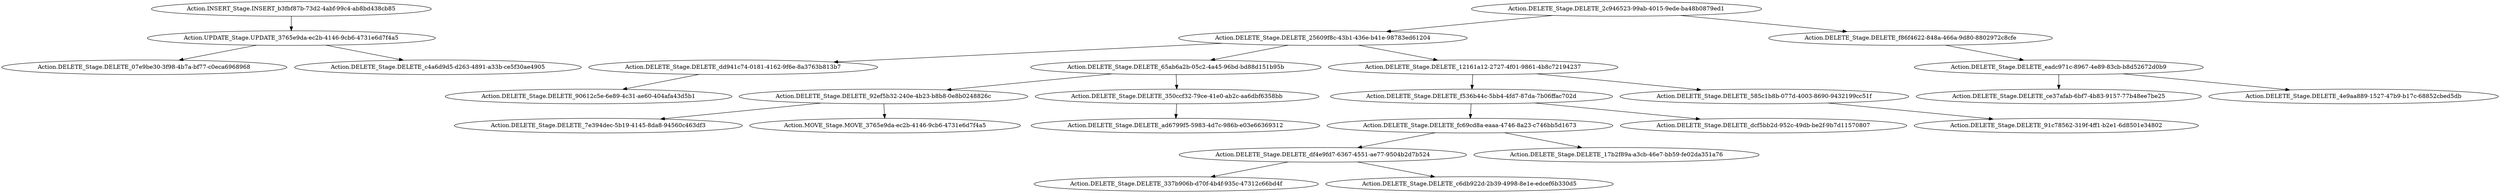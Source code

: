 strict digraph  {
"Action.INSERT_Stage.INSERT_b3fbf87b-73d2-4abf-99c4-ab8bd438cb85";
"Action.DELETE_Stage.DELETE_dd941c74-0181-4162-9f6e-8a3763b813b7";
"Action.DELETE_Stage.DELETE_92ef5b32-240e-4b23-b8b8-0e8b0248826c";
"Action.DELETE_Stage.DELETE_350ccf32-79ce-41e0-ab2c-aa6dbf6358bb";
"Action.DELETE_Stage.DELETE_65ab6a2b-05c2-4a45-96bd-bd88d151b95b";
"Action.DELETE_Stage.DELETE_df4e9fd7-6367-4551-ae77-9504b2d7b524";
"Action.DELETE_Stage.DELETE_fc69cd8a-eaaa-4746-8a23-c746bb5d1673";
"Action.DELETE_Stage.DELETE_f536b44c-5bb4-4fd7-87da-7b06ffac702d";
"Action.DELETE_Stage.DELETE_585c1b8b-077d-4003-8690-9432199cc51f";
"Action.DELETE_Stage.DELETE_12161a12-2727-4f01-9861-4b8c72194237";
"Action.DELETE_Stage.DELETE_25609f8c-43b1-436e-b41e-98783ed61204";
"Action.DELETE_Stage.DELETE_eadc971c-8967-4e89-83cb-b8d52672d0b9";
"Action.DELETE_Stage.DELETE_f86f4622-848a-466a-9d80-8802972c8cfe";
"Action.DELETE_Stage.DELETE_2c946523-99ab-4015-9ede-ba48b0879ed1";
"Action.UPDATE_Stage.UPDATE_3765e9da-ec2b-4146-9cb6-4731e6d7f4a5";
"Action.DELETE_Stage.DELETE_90612c5e-6e89-4c31-ae60-404afa43d5b1";
"Action.DELETE_Stage.DELETE_7e394dec-5b19-4145-8da8-94560c463df3";
"Action.MOVE_Stage.MOVE_3765e9da-ec2b-4146-9cb6-4731e6d7f4a5";
"Action.DELETE_Stage.DELETE_ad6799f5-5983-4d7c-986b-e03e66369312";
"Action.DELETE_Stage.DELETE_337b906b-d70f-4b4f-935c-47312c66bd4f";
"Action.DELETE_Stage.DELETE_c6db922d-2b39-4998-8e1e-edcef6b330d5";
"Action.DELETE_Stage.DELETE_17b2f89a-a3cb-46e7-bb59-fe02da351a76";
"Action.DELETE_Stage.DELETE_dcf5bb2d-952c-49db-be2f-9b7d11570807";
"Action.DELETE_Stage.DELETE_91c78562-319f-4ff1-b2e1-6d8501e34802";
"Action.DELETE_Stage.DELETE_ce37afab-6bf7-4b83-9157-77b48ee7be25";
"Action.DELETE_Stage.DELETE_4e9aa889-1527-47b9-b17c-68852cbed5db";
"Action.DELETE_Stage.DELETE_07e9be30-3f98-4b7a-bf77-c0eca6968968";
"Action.DELETE_Stage.DELETE_c4a6d9d5-d263-4891-a33b-ce5f30ae4905";
"Action.INSERT_Stage.INSERT_b3fbf87b-73d2-4abf-99c4-ab8bd438cb85" -> "Action.UPDATE_Stage.UPDATE_3765e9da-ec2b-4146-9cb6-4731e6d7f4a5";
"Action.DELETE_Stage.DELETE_dd941c74-0181-4162-9f6e-8a3763b813b7" -> "Action.DELETE_Stage.DELETE_90612c5e-6e89-4c31-ae60-404afa43d5b1";
"Action.DELETE_Stage.DELETE_92ef5b32-240e-4b23-b8b8-0e8b0248826c" -> "Action.DELETE_Stage.DELETE_7e394dec-5b19-4145-8da8-94560c463df3";
"Action.DELETE_Stage.DELETE_92ef5b32-240e-4b23-b8b8-0e8b0248826c" -> "Action.MOVE_Stage.MOVE_3765e9da-ec2b-4146-9cb6-4731e6d7f4a5";
"Action.DELETE_Stage.DELETE_350ccf32-79ce-41e0-ab2c-aa6dbf6358bb" -> "Action.DELETE_Stage.DELETE_ad6799f5-5983-4d7c-986b-e03e66369312";
"Action.DELETE_Stage.DELETE_65ab6a2b-05c2-4a45-96bd-bd88d151b95b" -> "Action.DELETE_Stage.DELETE_350ccf32-79ce-41e0-ab2c-aa6dbf6358bb";
"Action.DELETE_Stage.DELETE_65ab6a2b-05c2-4a45-96bd-bd88d151b95b" -> "Action.DELETE_Stage.DELETE_92ef5b32-240e-4b23-b8b8-0e8b0248826c";
"Action.DELETE_Stage.DELETE_df4e9fd7-6367-4551-ae77-9504b2d7b524" -> "Action.DELETE_Stage.DELETE_337b906b-d70f-4b4f-935c-47312c66bd4f";
"Action.DELETE_Stage.DELETE_df4e9fd7-6367-4551-ae77-9504b2d7b524" -> "Action.DELETE_Stage.DELETE_c6db922d-2b39-4998-8e1e-edcef6b330d5";
"Action.DELETE_Stage.DELETE_fc69cd8a-eaaa-4746-8a23-c746bb5d1673" -> "Action.DELETE_Stage.DELETE_17b2f89a-a3cb-46e7-bb59-fe02da351a76";
"Action.DELETE_Stage.DELETE_fc69cd8a-eaaa-4746-8a23-c746bb5d1673" -> "Action.DELETE_Stage.DELETE_df4e9fd7-6367-4551-ae77-9504b2d7b524";
"Action.DELETE_Stage.DELETE_f536b44c-5bb4-4fd7-87da-7b06ffac702d" -> "Action.DELETE_Stage.DELETE_dcf5bb2d-952c-49db-be2f-9b7d11570807";
"Action.DELETE_Stage.DELETE_f536b44c-5bb4-4fd7-87da-7b06ffac702d" -> "Action.DELETE_Stage.DELETE_fc69cd8a-eaaa-4746-8a23-c746bb5d1673";
"Action.DELETE_Stage.DELETE_585c1b8b-077d-4003-8690-9432199cc51f" -> "Action.DELETE_Stage.DELETE_91c78562-319f-4ff1-b2e1-6d8501e34802";
"Action.DELETE_Stage.DELETE_12161a12-2727-4f01-9861-4b8c72194237" -> "Action.DELETE_Stage.DELETE_585c1b8b-077d-4003-8690-9432199cc51f";
"Action.DELETE_Stage.DELETE_12161a12-2727-4f01-9861-4b8c72194237" -> "Action.DELETE_Stage.DELETE_f536b44c-5bb4-4fd7-87da-7b06ffac702d";
"Action.DELETE_Stage.DELETE_25609f8c-43b1-436e-b41e-98783ed61204" -> "Action.DELETE_Stage.DELETE_12161a12-2727-4f01-9861-4b8c72194237";
"Action.DELETE_Stage.DELETE_25609f8c-43b1-436e-b41e-98783ed61204" -> "Action.DELETE_Stage.DELETE_65ab6a2b-05c2-4a45-96bd-bd88d151b95b";
"Action.DELETE_Stage.DELETE_25609f8c-43b1-436e-b41e-98783ed61204" -> "Action.DELETE_Stage.DELETE_dd941c74-0181-4162-9f6e-8a3763b813b7";
"Action.DELETE_Stage.DELETE_eadc971c-8967-4e89-83cb-b8d52672d0b9" -> "Action.DELETE_Stage.DELETE_ce37afab-6bf7-4b83-9157-77b48ee7be25";
"Action.DELETE_Stage.DELETE_eadc971c-8967-4e89-83cb-b8d52672d0b9" -> "Action.DELETE_Stage.DELETE_4e9aa889-1527-47b9-b17c-68852cbed5db";
"Action.DELETE_Stage.DELETE_f86f4622-848a-466a-9d80-8802972c8cfe" -> "Action.DELETE_Stage.DELETE_eadc971c-8967-4e89-83cb-b8d52672d0b9";
"Action.DELETE_Stage.DELETE_2c946523-99ab-4015-9ede-ba48b0879ed1" -> "Action.DELETE_Stage.DELETE_f86f4622-848a-466a-9d80-8802972c8cfe";
"Action.DELETE_Stage.DELETE_2c946523-99ab-4015-9ede-ba48b0879ed1" -> "Action.DELETE_Stage.DELETE_25609f8c-43b1-436e-b41e-98783ed61204";
"Action.UPDATE_Stage.UPDATE_3765e9da-ec2b-4146-9cb6-4731e6d7f4a5" -> "Action.DELETE_Stage.DELETE_07e9be30-3f98-4b7a-bf77-c0eca6968968";
"Action.UPDATE_Stage.UPDATE_3765e9da-ec2b-4146-9cb6-4731e6d7f4a5" -> "Action.DELETE_Stage.DELETE_c4a6d9d5-d263-4891-a33b-ce5f30ae4905";
}
